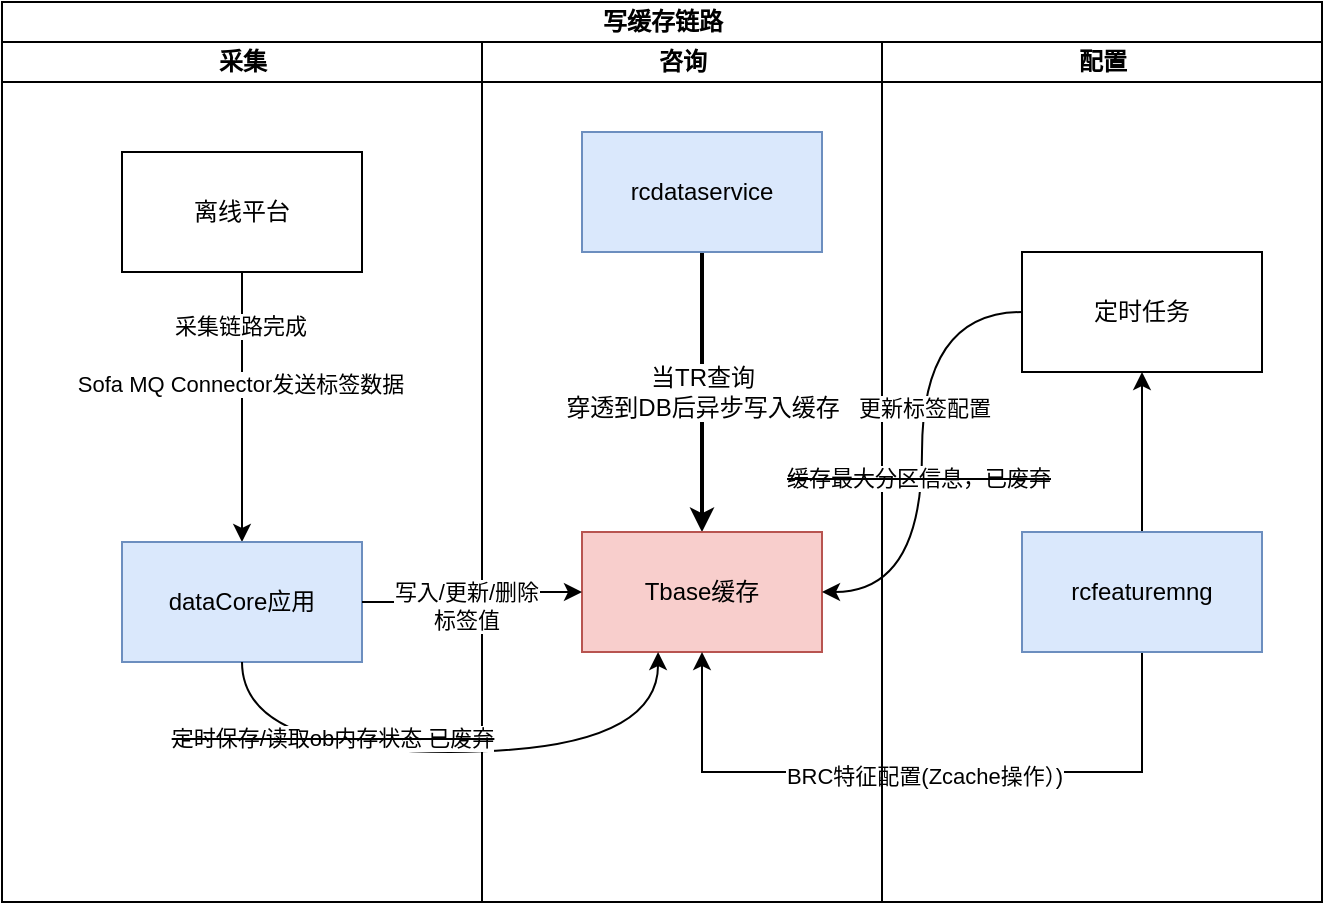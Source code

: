 <mxfile version="22.1.7" type="github">
  <diagram id="prtHgNgQTEPvFCAcTncT" name="Page-1">
    <mxGraphModel dx="1434" dy="761" grid="1" gridSize="10" guides="1" tooltips="1" connect="1" arrows="1" fold="1" page="1" pageScale="1" pageWidth="827" pageHeight="1169" math="0" shadow="0">
      <root>
        <mxCell id="0" />
        <mxCell id="1" parent="0" />
        <mxCell id="sNo0vAnpL7UpWKBcOvOB-5" value="写缓存链路" style="swimlane;childLayout=stackLayout;resizeParent=1;resizeParentMax=0;startSize=20;html=1;" parent="1" vertex="1">
          <mxGeometry x="100" y="135" width="660" height="450" as="geometry" />
        </mxCell>
        <mxCell id="sNo0vAnpL7UpWKBcOvOB-6" value="采集" style="swimlane;startSize=20;html=1;" parent="sNo0vAnpL7UpWKBcOvOB-5" vertex="1">
          <mxGeometry y="20" width="240" height="430" as="geometry" />
        </mxCell>
        <mxCell id="sNo0vAnpL7UpWKBcOvOB-14" value="" style="edgeStyle=orthogonalEdgeStyle;rounded=0;orthogonalLoop=1;jettySize=auto;html=1;jumpStyle=none;" parent="sNo0vAnpL7UpWKBcOvOB-6" source="sNo0vAnpL7UpWKBcOvOB-11" target="sNo0vAnpL7UpWKBcOvOB-13" edge="1">
          <mxGeometry relative="1" as="geometry">
            <Array as="points">
              <mxPoint x="120" y="185" />
              <mxPoint x="120" y="185" />
            </Array>
          </mxGeometry>
        </mxCell>
        <mxCell id="sNo0vAnpL7UpWKBcOvOB-15" value="Sofa MQ Connector发送标签数据" style="edgeLabel;html=1;align=center;verticalAlign=middle;resizable=0;points=[];" parent="sNo0vAnpL7UpWKBcOvOB-14" vertex="1" connectable="0">
          <mxGeometry x="-0.175" y="-1" relative="1" as="geometry">
            <mxPoint as="offset" />
          </mxGeometry>
        </mxCell>
        <mxCell id="sNo0vAnpL7UpWKBcOvOB-46" value="采集链路完成" style="edgeLabel;html=1;align=center;verticalAlign=middle;resizable=0;points=[];" parent="sNo0vAnpL7UpWKBcOvOB-14" vertex="1" connectable="0">
          <mxGeometry x="-0.6" y="-1" relative="1" as="geometry">
            <mxPoint as="offset" />
          </mxGeometry>
        </mxCell>
        <mxCell id="sNo0vAnpL7UpWKBcOvOB-11" value="离线平台" style="whiteSpace=wrap;html=1;" parent="sNo0vAnpL7UpWKBcOvOB-6" vertex="1">
          <mxGeometry x="60" y="55" width="120" height="60" as="geometry" />
        </mxCell>
        <mxCell id="sNo0vAnpL7UpWKBcOvOB-13" value="dataCore应用" style="whiteSpace=wrap;html=1;fillColor=#dae8fc;strokeColor=#6c8ebf;" parent="sNo0vAnpL7UpWKBcOvOB-6" vertex="1">
          <mxGeometry x="60" y="250" width="120" height="60" as="geometry" />
        </mxCell>
        <mxCell id="sNo0vAnpL7UpWKBcOvOB-7" value="咨询" style="swimlane;startSize=20;html=1;" parent="sNo0vAnpL7UpWKBcOvOB-5" vertex="1">
          <mxGeometry x="240" y="20" width="200" height="430" as="geometry" />
        </mxCell>
        <mxCell id="sNo0vAnpL7UpWKBcOvOB-32" value="&lt;font style=&quot;font-size: 12px;&quot;&gt;当TR查询&lt;br&gt;穿透到DB后异步写入缓存&lt;br&gt;&lt;/font&gt;" style="edgeStyle=orthogonalEdgeStyle;rounded=0;orthogonalLoop=1;jettySize=auto;html=1;strokeWidth=2;" parent="sNo0vAnpL7UpWKBcOvOB-7" source="sNo0vAnpL7UpWKBcOvOB-17" target="sNo0vAnpL7UpWKBcOvOB-19" edge="1">
          <mxGeometry relative="1" as="geometry" />
        </mxCell>
        <mxCell id="sNo0vAnpL7UpWKBcOvOB-17" value="rcdataservice" style="whiteSpace=wrap;html=1;fillColor=#dae8fc;strokeColor=#6c8ebf;" parent="sNo0vAnpL7UpWKBcOvOB-7" vertex="1">
          <mxGeometry x="50" y="45" width="120" height="60" as="geometry" />
        </mxCell>
        <mxCell id="sNo0vAnpL7UpWKBcOvOB-19" value="Tbase缓存" style="whiteSpace=wrap;html=1;fillColor=#f8cecc;strokeColor=#b85450;" parent="sNo0vAnpL7UpWKBcOvOB-7" vertex="1">
          <mxGeometry x="50" y="245" width="120" height="60" as="geometry" />
        </mxCell>
        <mxCell id="sNo0vAnpL7UpWKBcOvOB-39" style="edgeStyle=orthogonalEdgeStyle;rounded=0;orthogonalLoop=1;jettySize=auto;html=1;entryX=0;entryY=0.5;entryDx=0;entryDy=0;" parent="sNo0vAnpL7UpWKBcOvOB-5" source="sNo0vAnpL7UpWKBcOvOB-13" target="sNo0vAnpL7UpWKBcOvOB-19" edge="1">
          <mxGeometry relative="1" as="geometry" />
        </mxCell>
        <mxCell id="sNo0vAnpL7UpWKBcOvOB-42" value="写入/更新/删除&lt;br&gt;标签值" style="edgeLabel;html=1;align=center;verticalAlign=middle;resizable=0;points=[];" parent="sNo0vAnpL7UpWKBcOvOB-39" vertex="1" connectable="0">
          <mxGeometry x="-0.093" y="-2" relative="1" as="geometry">
            <mxPoint as="offset" />
          </mxGeometry>
        </mxCell>
        <mxCell id="sNo0vAnpL7UpWKBcOvOB-40" style="edgeStyle=orthogonalEdgeStyle;rounded=0;orthogonalLoop=1;jettySize=auto;html=1;" parent="sNo0vAnpL7UpWKBcOvOB-5" source="sNo0vAnpL7UpWKBcOvOB-34" target="sNo0vAnpL7UpWKBcOvOB-19" edge="1">
          <mxGeometry relative="1" as="geometry">
            <Array as="points">
              <mxPoint x="500" y="385" />
              <mxPoint x="280" y="385" />
            </Array>
          </mxGeometry>
        </mxCell>
        <mxCell id="sNo0vAnpL7UpWKBcOvOB-41" value="BRC特征配置(Zcache操作）)" style="edgeLabel;html=1;align=center;verticalAlign=middle;resizable=0;points=[];" parent="sNo0vAnpL7UpWKBcOvOB-40" vertex="1" connectable="0">
          <mxGeometry x="-0.006" y="2" relative="1" as="geometry">
            <mxPoint as="offset" />
          </mxGeometry>
        </mxCell>
        <mxCell id="sNo0vAnpL7UpWKBcOvOB-8" value="配置" style="swimlane;startSize=20;html=1;" parent="sNo0vAnpL7UpWKBcOvOB-5" vertex="1">
          <mxGeometry x="440" y="20" width="220" height="430" as="geometry" />
        </mxCell>
        <mxCell id="sNo0vAnpL7UpWKBcOvOB-44" value="" style="edgeStyle=orthogonalEdgeStyle;rounded=0;orthogonalLoop=1;jettySize=auto;html=1;" parent="sNo0vAnpL7UpWKBcOvOB-8" source="sNo0vAnpL7UpWKBcOvOB-34" target="sNo0vAnpL7UpWKBcOvOB-43" edge="1">
          <mxGeometry relative="1" as="geometry" />
        </mxCell>
        <mxCell id="sNo0vAnpL7UpWKBcOvOB-34" value="rcfeaturemng" style="rounded=0;whiteSpace=wrap;html=1;fillColor=#dae8fc;strokeColor=#6c8ebf;" parent="sNo0vAnpL7UpWKBcOvOB-8" vertex="1">
          <mxGeometry x="70" y="245" width="120" height="60" as="geometry" />
        </mxCell>
        <mxCell id="sNo0vAnpL7UpWKBcOvOB-43" value="定时任务" style="rounded=0;whiteSpace=wrap;html=1;" parent="sNo0vAnpL7UpWKBcOvOB-8" vertex="1">
          <mxGeometry x="70" y="105" width="120" height="60" as="geometry" />
        </mxCell>
        <mxCell id="sNo0vAnpL7UpWKBcOvOB-45" style="edgeStyle=orthogonalEdgeStyle;rounded=0;orthogonalLoop=1;jettySize=auto;html=1;entryX=1;entryY=0.5;entryDx=0;entryDy=0;curved=1;" parent="sNo0vAnpL7UpWKBcOvOB-5" source="sNo0vAnpL7UpWKBcOvOB-43" target="sNo0vAnpL7UpWKBcOvOB-19" edge="1">
          <mxGeometry relative="1" as="geometry" />
        </mxCell>
        <mxCell id="sNo0vAnpL7UpWKBcOvOB-47" value="更新标签配置" style="edgeLabel;html=1;align=center;verticalAlign=middle;resizable=0;points=[];" parent="sNo0vAnpL7UpWKBcOvOB-45" vertex="1" connectable="0">
          <mxGeometry x="-0.186" y="1" relative="1" as="geometry">
            <mxPoint as="offset" />
          </mxGeometry>
        </mxCell>
        <mxCell id="s0KvR51NiF9aWCD-mnjF-7" value="&lt;strike&gt;缓存最大分区信息，已废弃&lt;/strike&gt;" style="edgeLabel;html=1;align=center;verticalAlign=middle;resizable=0;points=[];" vertex="1" connectable="0" parent="sNo0vAnpL7UpWKBcOvOB-45">
          <mxGeometry x="0.108" y="-2" relative="1" as="geometry">
            <mxPoint as="offset" />
          </mxGeometry>
        </mxCell>
        <mxCell id="s0KvR51NiF9aWCD-mnjF-5" style="edgeStyle=orthogonalEdgeStyle;rounded=0;orthogonalLoop=1;jettySize=auto;html=1;entryX=0.317;entryY=1;entryDx=0;entryDy=0;entryPerimeter=0;curved=1;exitX=0.5;exitY=1;exitDx=0;exitDy=0;" edge="1" parent="sNo0vAnpL7UpWKBcOvOB-5" source="sNo0vAnpL7UpWKBcOvOB-13" target="sNo0vAnpL7UpWKBcOvOB-19">
          <mxGeometry relative="1" as="geometry">
            <Array as="points">
              <mxPoint x="120" y="375" />
              <mxPoint x="328" y="375" />
            </Array>
          </mxGeometry>
        </mxCell>
        <mxCell id="s0KvR51NiF9aWCD-mnjF-6" value="&lt;strike&gt;定时保存/读取ob内存状态 已废弃&lt;/strike&gt;" style="edgeLabel;html=1;align=center;verticalAlign=middle;resizable=0;points=[];" vertex="1" connectable="0" parent="s0KvR51NiF9aWCD-mnjF-5">
          <mxGeometry x="-0.406" y="7" relative="1" as="geometry">
            <mxPoint as="offset" />
          </mxGeometry>
        </mxCell>
      </root>
    </mxGraphModel>
  </diagram>
</mxfile>
